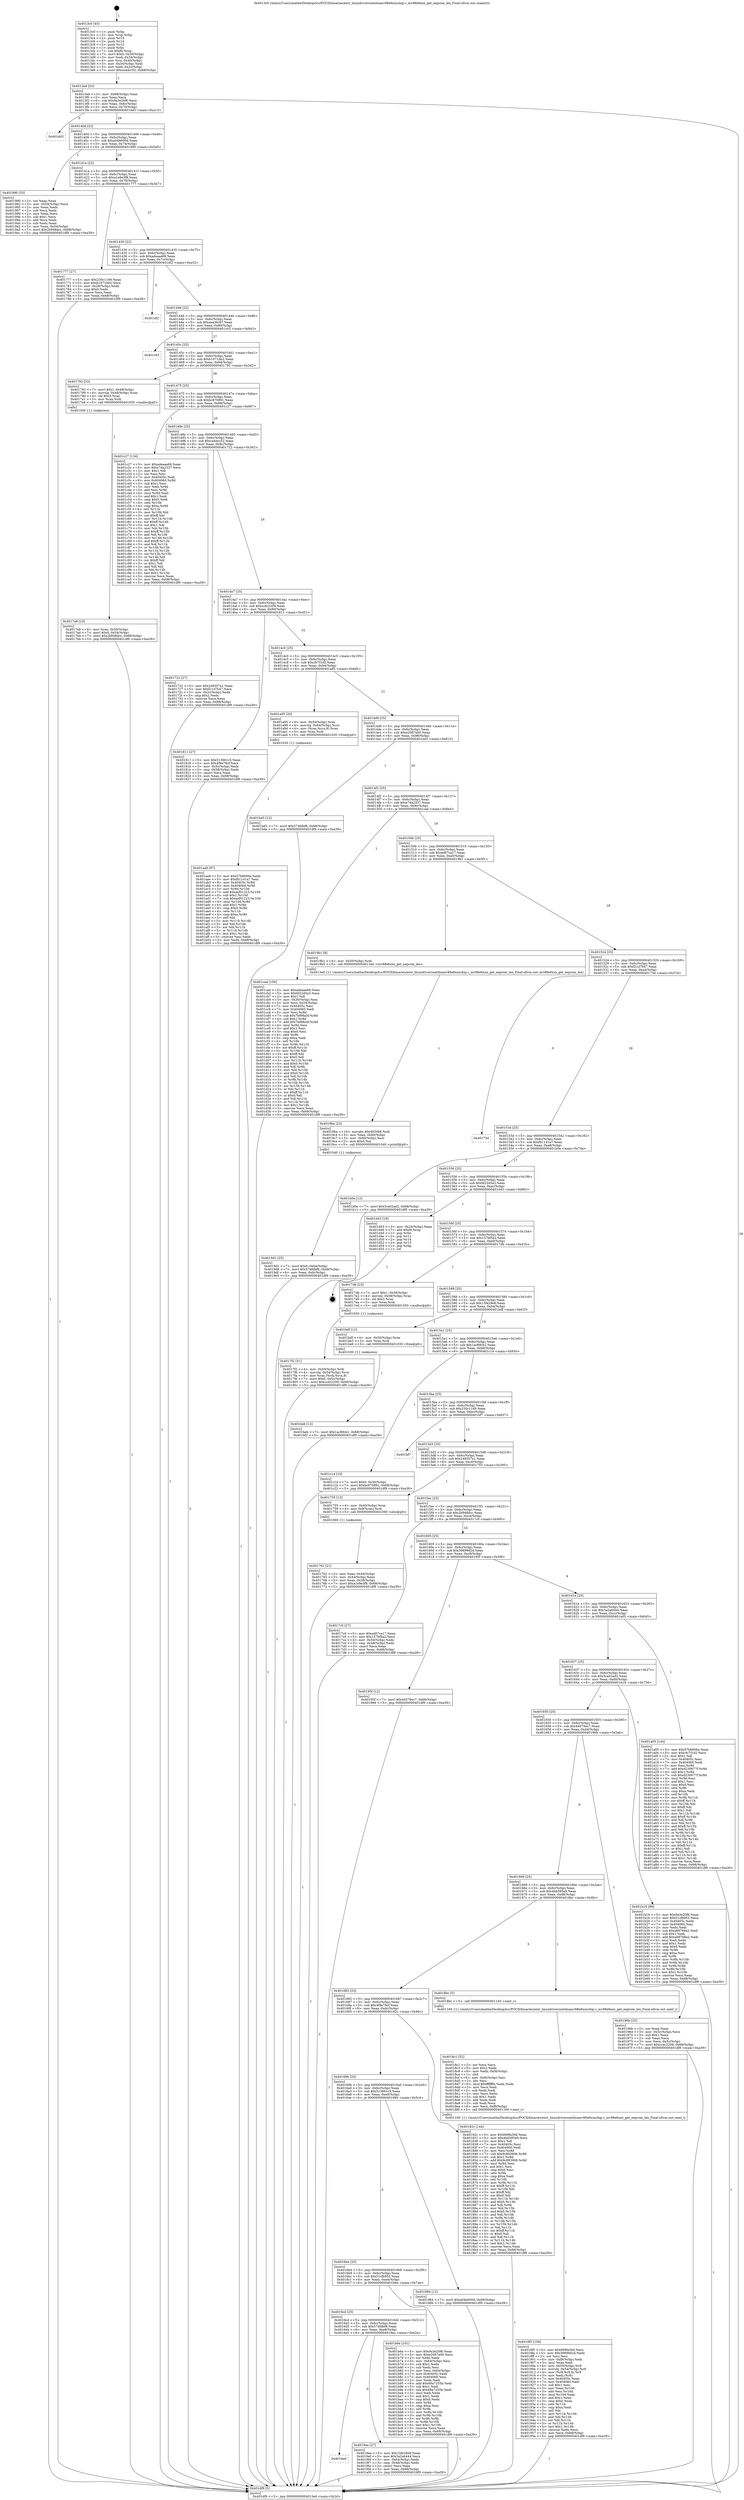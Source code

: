 digraph "0x4013c0" {
  label = "0x4013c0 (/mnt/c/Users/mathe/Desktop/tcc/POCII/binaries/extr_linuxdriversnetdsamv88e6xxxchip.c_mv88e6xxx_get_eeprom_len_Final-ollvm.out::main(0))"
  labelloc = "t"
  node[shape=record]

  Entry [label="",width=0.3,height=0.3,shape=circle,fillcolor=black,style=filled]
  "0x4013ed" [label="{
     0x4013ed [23]\l
     | [instrs]\l
     &nbsp;&nbsp;0x4013ed \<+3\>: mov -0x68(%rbp),%eax\l
     &nbsp;&nbsp;0x4013f0 \<+2\>: mov %eax,%ecx\l
     &nbsp;&nbsp;0x4013f2 \<+6\>: sub $0x9a3e20f6,%ecx\l
     &nbsp;&nbsp;0x4013f8 \<+3\>: mov %eax,-0x6c(%rbp)\l
     &nbsp;&nbsp;0x4013fb \<+3\>: mov %ecx,-0x70(%rbp)\l
     &nbsp;&nbsp;0x4013fe \<+6\>: je 0000000000401dd3 \<main+0xa13\>\l
  }"]
  "0x401dd3" [label="{
     0x401dd3\l
  }", style=dashed]
  "0x401404" [label="{
     0x401404 [22]\l
     | [instrs]\l
     &nbsp;&nbsp;0x401404 \<+5\>: jmp 0000000000401409 \<main+0x49\>\l
     &nbsp;&nbsp;0x401409 \<+3\>: mov -0x6c(%rbp),%eax\l
     &nbsp;&nbsp;0x40140c \<+5\>: sub $0xa04b600d,%eax\l
     &nbsp;&nbsp;0x401411 \<+3\>: mov %eax,-0x74(%rbp)\l
     &nbsp;&nbsp;0x401414 \<+6\>: je 0000000000401990 \<main+0x5d0\>\l
  }"]
  Exit [label="",width=0.3,height=0.3,shape=circle,fillcolor=black,style=filled,peripheries=2]
  "0x401990" [label="{
     0x401990 [33]\l
     | [instrs]\l
     &nbsp;&nbsp;0x401990 \<+2\>: xor %eax,%eax\l
     &nbsp;&nbsp;0x401992 \<+3\>: mov -0x54(%rbp),%ecx\l
     &nbsp;&nbsp;0x401995 \<+2\>: mov %eax,%edx\l
     &nbsp;&nbsp;0x401997 \<+2\>: sub %ecx,%edx\l
     &nbsp;&nbsp;0x401999 \<+2\>: mov %eax,%ecx\l
     &nbsp;&nbsp;0x40199b \<+3\>: sub $0x1,%ecx\l
     &nbsp;&nbsp;0x40199e \<+2\>: add %ecx,%edx\l
     &nbsp;&nbsp;0x4019a0 \<+2\>: sub %edx,%eax\l
     &nbsp;&nbsp;0x4019a2 \<+3\>: mov %eax,-0x54(%rbp)\l
     &nbsp;&nbsp;0x4019a5 \<+7\>: movl $0x2b948dcc,-0x68(%rbp)\l
     &nbsp;&nbsp;0x4019ac \<+5\>: jmp 0000000000401df9 \<main+0xa39\>\l
  }"]
  "0x40141a" [label="{
     0x40141a [22]\l
     | [instrs]\l
     &nbsp;&nbsp;0x40141a \<+5\>: jmp 000000000040141f \<main+0x5f\>\l
     &nbsp;&nbsp;0x40141f \<+3\>: mov -0x6c(%rbp),%eax\l
     &nbsp;&nbsp;0x401422 \<+5\>: sub $0xa1e9e3f8,%eax\l
     &nbsp;&nbsp;0x401427 \<+3\>: mov %eax,-0x78(%rbp)\l
     &nbsp;&nbsp;0x40142a \<+6\>: je 0000000000401777 \<main+0x3b7\>\l
  }"]
  "0x401beb" [label="{
     0x401beb [12]\l
     | [instrs]\l
     &nbsp;&nbsp;0x401beb \<+7\>: movl $0x1ac89cb1,-0x68(%rbp)\l
     &nbsp;&nbsp;0x401bf2 \<+5\>: jmp 0000000000401df9 \<main+0xa39\>\l
  }"]
  "0x401777" [label="{
     0x401777 [27]\l
     | [instrs]\l
     &nbsp;&nbsp;0x401777 \<+5\>: mov $0x230c1169,%eax\l
     &nbsp;&nbsp;0x40177c \<+5\>: mov $0xb1071bb2,%ecx\l
     &nbsp;&nbsp;0x401781 \<+3\>: mov -0x28(%rbp),%edx\l
     &nbsp;&nbsp;0x401784 \<+3\>: cmp $0x0,%edx\l
     &nbsp;&nbsp;0x401787 \<+3\>: cmove %ecx,%eax\l
     &nbsp;&nbsp;0x40178a \<+3\>: mov %eax,-0x68(%rbp)\l
     &nbsp;&nbsp;0x40178d \<+5\>: jmp 0000000000401df9 \<main+0xa39\>\l
  }"]
  "0x401430" [label="{
     0x401430 [22]\l
     | [instrs]\l
     &nbsp;&nbsp;0x401430 \<+5\>: jmp 0000000000401435 \<main+0x75\>\l
     &nbsp;&nbsp;0x401435 \<+3\>: mov -0x6c(%rbp),%eax\l
     &nbsp;&nbsp;0x401438 \<+5\>: sub $0xadeaae68,%eax\l
     &nbsp;&nbsp;0x40143d \<+3\>: mov %eax,-0x7c(%rbp)\l
     &nbsp;&nbsp;0x401440 \<+6\>: je 0000000000401df2 \<main+0xa32\>\l
  }"]
  "0x401aa9" [label="{
     0x401aa9 [97]\l
     | [instrs]\l
     &nbsp;&nbsp;0x401aa9 \<+5\>: mov $0x57b6606a,%edx\l
     &nbsp;&nbsp;0x401aae \<+5\>: mov $0xfb1141a7,%esi\l
     &nbsp;&nbsp;0x401ab3 \<+8\>: mov 0x40405c,%r8d\l
     &nbsp;&nbsp;0x401abb \<+8\>: mov 0x404060,%r9d\l
     &nbsp;&nbsp;0x401ac3 \<+3\>: mov %r8d,%r10d\l
     &nbsp;&nbsp;0x401ac6 \<+7\>: add $0xaef01223,%r10d\l
     &nbsp;&nbsp;0x401acd \<+4\>: sub $0x1,%r10d\l
     &nbsp;&nbsp;0x401ad1 \<+7\>: sub $0xaef01223,%r10d\l
     &nbsp;&nbsp;0x401ad8 \<+4\>: imul %r10d,%r8d\l
     &nbsp;&nbsp;0x401adc \<+4\>: and $0x1,%r8d\l
     &nbsp;&nbsp;0x401ae0 \<+4\>: cmp $0x0,%r8d\l
     &nbsp;&nbsp;0x401ae4 \<+4\>: sete %r11b\l
     &nbsp;&nbsp;0x401ae8 \<+4\>: cmp $0xa,%r9d\l
     &nbsp;&nbsp;0x401aec \<+3\>: setl %bl\l
     &nbsp;&nbsp;0x401aef \<+3\>: mov %r11b,%r14b\l
     &nbsp;&nbsp;0x401af2 \<+3\>: and %bl,%r14b\l
     &nbsp;&nbsp;0x401af5 \<+3\>: xor %bl,%r11b\l
     &nbsp;&nbsp;0x401af8 \<+3\>: or %r11b,%r14b\l
     &nbsp;&nbsp;0x401afb \<+4\>: test $0x1,%r14b\l
     &nbsp;&nbsp;0x401aff \<+3\>: cmovne %esi,%edx\l
     &nbsp;&nbsp;0x401b02 \<+3\>: mov %edx,-0x68(%rbp)\l
     &nbsp;&nbsp;0x401b05 \<+5\>: jmp 0000000000401df9 \<main+0xa39\>\l
  }"]
  "0x401df2" [label="{
     0x401df2\l
  }", style=dashed]
  "0x401446" [label="{
     0x401446 [22]\l
     | [instrs]\l
     &nbsp;&nbsp;0x401446 \<+5\>: jmp 000000000040144b \<main+0x8b\>\l
     &nbsp;&nbsp;0x40144b \<+3\>: mov -0x6c(%rbp),%eax\l
     &nbsp;&nbsp;0x40144e \<+5\>: sub $0xaea36c87,%eax\l
     &nbsp;&nbsp;0x401453 \<+3\>: mov %eax,-0x80(%rbp)\l
     &nbsp;&nbsp;0x401456 \<+6\>: je 0000000000401c03 \<main+0x843\>\l
  }"]
  "0x4016e6" [label="{
     0x4016e6\l
  }", style=dashed]
  "0x401c03" [label="{
     0x401c03\l
  }", style=dashed]
  "0x40145c" [label="{
     0x40145c [25]\l
     | [instrs]\l
     &nbsp;&nbsp;0x40145c \<+5\>: jmp 0000000000401461 \<main+0xa1\>\l
     &nbsp;&nbsp;0x401461 \<+3\>: mov -0x6c(%rbp),%eax\l
     &nbsp;&nbsp;0x401464 \<+5\>: sub $0xb1071bb2,%eax\l
     &nbsp;&nbsp;0x401469 \<+6\>: mov %eax,-0x84(%rbp)\l
     &nbsp;&nbsp;0x40146f \<+6\>: je 0000000000401792 \<main+0x3d2\>\l
  }"]
  "0x4019ea" [label="{
     0x4019ea [27]\l
     | [instrs]\l
     &nbsp;&nbsp;0x4019ea \<+5\>: mov $0x15fe29e8,%eax\l
     &nbsp;&nbsp;0x4019ef \<+5\>: mov $0x3a2a6444,%ecx\l
     &nbsp;&nbsp;0x4019f4 \<+3\>: mov -0x64(%rbp),%edx\l
     &nbsp;&nbsp;0x4019f7 \<+3\>: cmp -0x48(%rbp),%edx\l
     &nbsp;&nbsp;0x4019fa \<+3\>: cmovl %ecx,%eax\l
     &nbsp;&nbsp;0x4019fd \<+3\>: mov %eax,-0x68(%rbp)\l
     &nbsp;&nbsp;0x401a00 \<+5\>: jmp 0000000000401df9 \<main+0xa39\>\l
  }"]
  "0x401792" [label="{
     0x401792 [23]\l
     | [instrs]\l
     &nbsp;&nbsp;0x401792 \<+7\>: movl $0x1,-0x48(%rbp)\l
     &nbsp;&nbsp;0x401799 \<+4\>: movslq -0x48(%rbp),%rax\l
     &nbsp;&nbsp;0x40179d \<+4\>: shl $0x3,%rax\l
     &nbsp;&nbsp;0x4017a1 \<+3\>: mov %rax,%rdi\l
     &nbsp;&nbsp;0x4017a4 \<+5\>: call 0000000000401050 \<malloc@plt\>\l
     | [calls]\l
     &nbsp;&nbsp;0x401050 \{1\} (unknown)\l
  }"]
  "0x401475" [label="{
     0x401475 [25]\l
     | [instrs]\l
     &nbsp;&nbsp;0x401475 \<+5\>: jmp 000000000040147a \<main+0xba\>\l
     &nbsp;&nbsp;0x40147a \<+3\>: mov -0x6c(%rbp),%eax\l
     &nbsp;&nbsp;0x40147d \<+5\>: sub $0xbc670891,%eax\l
     &nbsp;&nbsp;0x401482 \<+6\>: mov %eax,-0x88(%rbp)\l
     &nbsp;&nbsp;0x401488 \<+6\>: je 0000000000401c27 \<main+0x867\>\l
  }"]
  "0x4016cd" [label="{
     0x4016cd [25]\l
     | [instrs]\l
     &nbsp;&nbsp;0x4016cd \<+5\>: jmp 00000000004016d2 \<main+0x312\>\l
     &nbsp;&nbsp;0x4016d2 \<+3\>: mov -0x6c(%rbp),%eax\l
     &nbsp;&nbsp;0x4016d5 \<+5\>: sub $0x574fdbf8,%eax\l
     &nbsp;&nbsp;0x4016da \<+6\>: mov %eax,-0xe8(%rbp)\l
     &nbsp;&nbsp;0x4016e0 \<+6\>: je 00000000004019ea \<main+0x62a\>\l
  }"]
  "0x401c27" [label="{
     0x401c27 [134]\l
     | [instrs]\l
     &nbsp;&nbsp;0x401c27 \<+5\>: mov $0xadeaae68,%eax\l
     &nbsp;&nbsp;0x401c2c \<+5\>: mov $0xe7da2337,%ecx\l
     &nbsp;&nbsp;0x401c31 \<+2\>: mov $0x1,%dl\l
     &nbsp;&nbsp;0x401c33 \<+2\>: xor %esi,%esi\l
     &nbsp;&nbsp;0x401c35 \<+7\>: mov 0x40405c,%edi\l
     &nbsp;&nbsp;0x401c3c \<+8\>: mov 0x404060,%r8d\l
     &nbsp;&nbsp;0x401c44 \<+3\>: sub $0x1,%esi\l
     &nbsp;&nbsp;0x401c47 \<+3\>: mov %edi,%r9d\l
     &nbsp;&nbsp;0x401c4a \<+3\>: add %esi,%r9d\l
     &nbsp;&nbsp;0x401c4d \<+4\>: imul %r9d,%edi\l
     &nbsp;&nbsp;0x401c51 \<+3\>: and $0x1,%edi\l
     &nbsp;&nbsp;0x401c54 \<+3\>: cmp $0x0,%edi\l
     &nbsp;&nbsp;0x401c57 \<+4\>: sete %r10b\l
     &nbsp;&nbsp;0x401c5b \<+4\>: cmp $0xa,%r8d\l
     &nbsp;&nbsp;0x401c5f \<+4\>: setl %r11b\l
     &nbsp;&nbsp;0x401c63 \<+3\>: mov %r10b,%bl\l
     &nbsp;&nbsp;0x401c66 \<+3\>: xor $0xff,%bl\l
     &nbsp;&nbsp;0x401c69 \<+3\>: mov %r11b,%r14b\l
     &nbsp;&nbsp;0x401c6c \<+4\>: xor $0xff,%r14b\l
     &nbsp;&nbsp;0x401c70 \<+3\>: xor $0x1,%dl\l
     &nbsp;&nbsp;0x401c73 \<+3\>: mov %bl,%r15b\l
     &nbsp;&nbsp;0x401c76 \<+4\>: and $0xff,%r15b\l
     &nbsp;&nbsp;0x401c7a \<+3\>: and %dl,%r10b\l
     &nbsp;&nbsp;0x401c7d \<+3\>: mov %r14b,%r12b\l
     &nbsp;&nbsp;0x401c80 \<+4\>: and $0xff,%r12b\l
     &nbsp;&nbsp;0x401c84 \<+3\>: and %dl,%r11b\l
     &nbsp;&nbsp;0x401c87 \<+3\>: or %r10b,%r15b\l
     &nbsp;&nbsp;0x401c8a \<+3\>: or %r11b,%r12b\l
     &nbsp;&nbsp;0x401c8d \<+3\>: xor %r12b,%r15b\l
     &nbsp;&nbsp;0x401c90 \<+3\>: or %r14b,%bl\l
     &nbsp;&nbsp;0x401c93 \<+3\>: xor $0xff,%bl\l
     &nbsp;&nbsp;0x401c96 \<+3\>: or $0x1,%dl\l
     &nbsp;&nbsp;0x401c99 \<+2\>: and %dl,%bl\l
     &nbsp;&nbsp;0x401c9b \<+3\>: or %bl,%r15b\l
     &nbsp;&nbsp;0x401c9e \<+4\>: test $0x1,%r15b\l
     &nbsp;&nbsp;0x401ca2 \<+3\>: cmovne %ecx,%eax\l
     &nbsp;&nbsp;0x401ca5 \<+3\>: mov %eax,-0x68(%rbp)\l
     &nbsp;&nbsp;0x401ca8 \<+5\>: jmp 0000000000401df9 \<main+0xa39\>\l
  }"]
  "0x40148e" [label="{
     0x40148e [25]\l
     | [instrs]\l
     &nbsp;&nbsp;0x40148e \<+5\>: jmp 0000000000401493 \<main+0xd3\>\l
     &nbsp;&nbsp;0x401493 \<+3\>: mov -0x6c(%rbp),%eax\l
     &nbsp;&nbsp;0x401496 \<+5\>: sub $0xca4dcc52,%eax\l
     &nbsp;&nbsp;0x40149b \<+6\>: mov %eax,-0x8c(%rbp)\l
     &nbsp;&nbsp;0x4014a1 \<+6\>: je 0000000000401722 \<main+0x362\>\l
  }"]
  "0x401b6e" [label="{
     0x401b6e [101]\l
     | [instrs]\l
     &nbsp;&nbsp;0x401b6e \<+5\>: mov $0x9a3e20f6,%eax\l
     &nbsp;&nbsp;0x401b73 \<+5\>: mov $0xe2087a00,%ecx\l
     &nbsp;&nbsp;0x401b78 \<+2\>: xor %edx,%edx\l
     &nbsp;&nbsp;0x401b7a \<+3\>: mov -0x64(%rbp),%esi\l
     &nbsp;&nbsp;0x401b7d \<+3\>: sub $0x1,%edx\l
     &nbsp;&nbsp;0x401b80 \<+2\>: sub %edx,%esi\l
     &nbsp;&nbsp;0x401b82 \<+3\>: mov %esi,-0x64(%rbp)\l
     &nbsp;&nbsp;0x401b85 \<+7\>: mov 0x40405c,%edx\l
     &nbsp;&nbsp;0x401b8c \<+7\>: mov 0x404060,%esi\l
     &nbsp;&nbsp;0x401b93 \<+2\>: mov %edx,%edi\l
     &nbsp;&nbsp;0x401b95 \<+6\>: add $0x68a7255b,%edi\l
     &nbsp;&nbsp;0x401b9b \<+3\>: sub $0x1,%edi\l
     &nbsp;&nbsp;0x401b9e \<+6\>: sub $0x68a7255b,%edi\l
     &nbsp;&nbsp;0x401ba4 \<+3\>: imul %edi,%edx\l
     &nbsp;&nbsp;0x401ba7 \<+3\>: and $0x1,%edx\l
     &nbsp;&nbsp;0x401baa \<+3\>: cmp $0x0,%edx\l
     &nbsp;&nbsp;0x401bad \<+4\>: sete %r8b\l
     &nbsp;&nbsp;0x401bb1 \<+3\>: cmp $0xa,%esi\l
     &nbsp;&nbsp;0x401bb4 \<+4\>: setl %r9b\l
     &nbsp;&nbsp;0x401bb8 \<+3\>: mov %r8b,%r10b\l
     &nbsp;&nbsp;0x401bbb \<+3\>: and %r9b,%r10b\l
     &nbsp;&nbsp;0x401bbe \<+3\>: xor %r9b,%r8b\l
     &nbsp;&nbsp;0x401bc1 \<+3\>: or %r8b,%r10b\l
     &nbsp;&nbsp;0x401bc4 \<+4\>: test $0x1,%r10b\l
     &nbsp;&nbsp;0x401bc8 \<+3\>: cmovne %ecx,%eax\l
     &nbsp;&nbsp;0x401bcb \<+3\>: mov %eax,-0x68(%rbp)\l
     &nbsp;&nbsp;0x401bce \<+5\>: jmp 0000000000401df9 \<main+0xa39\>\l
  }"]
  "0x401722" [label="{
     0x401722 [27]\l
     | [instrs]\l
     &nbsp;&nbsp;0x401722 \<+5\>: mov $0x249357a1,%eax\l
     &nbsp;&nbsp;0x401727 \<+5\>: mov $0xf21d7b47,%ecx\l
     &nbsp;&nbsp;0x40172c \<+3\>: mov -0x2c(%rbp),%edx\l
     &nbsp;&nbsp;0x40172f \<+3\>: cmp $0x2,%edx\l
     &nbsp;&nbsp;0x401732 \<+3\>: cmovne %ecx,%eax\l
     &nbsp;&nbsp;0x401735 \<+3\>: mov %eax,-0x68(%rbp)\l
     &nbsp;&nbsp;0x401738 \<+5\>: jmp 0000000000401df9 \<main+0xa39\>\l
  }"]
  "0x4014a7" [label="{
     0x4014a7 [25]\l
     | [instrs]\l
     &nbsp;&nbsp;0x4014a7 \<+5\>: jmp 00000000004014ac \<main+0xec\>\l
     &nbsp;&nbsp;0x4014ac \<+3\>: mov -0x6c(%rbp),%eax\l
     &nbsp;&nbsp;0x4014af \<+5\>: sub $0xccdc2209,%eax\l
     &nbsp;&nbsp;0x4014b4 \<+6\>: mov %eax,-0x90(%rbp)\l
     &nbsp;&nbsp;0x4014ba \<+6\>: je 0000000000401811 \<main+0x451\>\l
  }"]
  "0x401df9" [label="{
     0x401df9 [5]\l
     | [instrs]\l
     &nbsp;&nbsp;0x401df9 \<+5\>: jmp 00000000004013ed \<main+0x2d\>\l
  }"]
  "0x4013c0" [label="{
     0x4013c0 [45]\l
     | [instrs]\l
     &nbsp;&nbsp;0x4013c0 \<+1\>: push %rbp\l
     &nbsp;&nbsp;0x4013c1 \<+3\>: mov %rsp,%rbp\l
     &nbsp;&nbsp;0x4013c4 \<+2\>: push %r15\l
     &nbsp;&nbsp;0x4013c6 \<+2\>: push %r14\l
     &nbsp;&nbsp;0x4013c8 \<+2\>: push %r12\l
     &nbsp;&nbsp;0x4013ca \<+1\>: push %rbx\l
     &nbsp;&nbsp;0x4013cb \<+7\>: sub $0xf0,%rsp\l
     &nbsp;&nbsp;0x4013d2 \<+7\>: movl $0x0,-0x30(%rbp)\l
     &nbsp;&nbsp;0x4013d9 \<+3\>: mov %edi,-0x34(%rbp)\l
     &nbsp;&nbsp;0x4013dc \<+4\>: mov %rsi,-0x40(%rbp)\l
     &nbsp;&nbsp;0x4013e0 \<+3\>: mov -0x34(%rbp),%edi\l
     &nbsp;&nbsp;0x4013e3 \<+3\>: mov %edi,-0x2c(%rbp)\l
     &nbsp;&nbsp;0x4013e6 \<+7\>: movl $0xca4dcc52,-0x68(%rbp)\l
  }"]
  "0x4019d1" [label="{
     0x4019d1 [25]\l
     | [instrs]\l
     &nbsp;&nbsp;0x4019d1 \<+7\>: movl $0x0,-0x64(%rbp)\l
     &nbsp;&nbsp;0x4019d8 \<+7\>: movl $0x574fdbf8,-0x68(%rbp)\l
     &nbsp;&nbsp;0x4019df \<+6\>: mov %eax,-0xfc(%rbp)\l
     &nbsp;&nbsp;0x4019e5 \<+5\>: jmp 0000000000401df9 \<main+0xa39\>\l
  }"]
  "0x401811" [label="{
     0x401811 [27]\l
     | [instrs]\l
     &nbsp;&nbsp;0x401811 \<+5\>: mov $0x513661c5,%eax\l
     &nbsp;&nbsp;0x401816 \<+5\>: mov $0x4f9a78cf,%ecx\l
     &nbsp;&nbsp;0x40181b \<+3\>: mov -0x5c(%rbp),%edx\l
     &nbsp;&nbsp;0x40181e \<+3\>: cmp -0x58(%rbp),%edx\l
     &nbsp;&nbsp;0x401821 \<+3\>: cmovl %ecx,%eax\l
     &nbsp;&nbsp;0x401824 \<+3\>: mov %eax,-0x68(%rbp)\l
     &nbsp;&nbsp;0x401827 \<+5\>: jmp 0000000000401df9 \<main+0xa39\>\l
  }"]
  "0x4014c0" [label="{
     0x4014c0 [25]\l
     | [instrs]\l
     &nbsp;&nbsp;0x4014c0 \<+5\>: jmp 00000000004014c5 \<main+0x105\>\l
     &nbsp;&nbsp;0x4014c5 \<+3\>: mov -0x6c(%rbp),%eax\l
     &nbsp;&nbsp;0x4014c8 \<+5\>: sub $0xcfc7f1d2,%eax\l
     &nbsp;&nbsp;0x4014cd \<+6\>: mov %eax,-0x94(%rbp)\l
     &nbsp;&nbsp;0x4014d3 \<+6\>: je 0000000000401a95 \<main+0x6d5\>\l
  }"]
  "0x4019ba" [label="{
     0x4019ba [23]\l
     | [instrs]\l
     &nbsp;&nbsp;0x4019ba \<+10\>: movabs $0x4020b6,%rdi\l
     &nbsp;&nbsp;0x4019c4 \<+3\>: mov %eax,-0x60(%rbp)\l
     &nbsp;&nbsp;0x4019c7 \<+3\>: mov -0x60(%rbp),%esi\l
     &nbsp;&nbsp;0x4019ca \<+2\>: mov $0x0,%al\l
     &nbsp;&nbsp;0x4019cc \<+5\>: call 0000000000401040 \<printf@plt\>\l
     | [calls]\l
     &nbsp;&nbsp;0x401040 \{1\} (unknown)\l
  }"]
  "0x401a95" [label="{
     0x401a95 [20]\l
     | [instrs]\l
     &nbsp;&nbsp;0x401a95 \<+4\>: mov -0x50(%rbp),%rax\l
     &nbsp;&nbsp;0x401a99 \<+4\>: movslq -0x64(%rbp),%rcx\l
     &nbsp;&nbsp;0x401a9d \<+4\>: mov (%rax,%rcx,8),%rax\l
     &nbsp;&nbsp;0x401aa1 \<+3\>: mov %rax,%rdi\l
     &nbsp;&nbsp;0x401aa4 \<+5\>: call 0000000000401030 \<free@plt\>\l
     | [calls]\l
     &nbsp;&nbsp;0x401030 \{1\} (unknown)\l
  }"]
  "0x4014d9" [label="{
     0x4014d9 [25]\l
     | [instrs]\l
     &nbsp;&nbsp;0x4014d9 \<+5\>: jmp 00000000004014de \<main+0x11e\>\l
     &nbsp;&nbsp;0x4014de \<+3\>: mov -0x6c(%rbp),%eax\l
     &nbsp;&nbsp;0x4014e1 \<+5\>: sub $0xe2087a00,%eax\l
     &nbsp;&nbsp;0x4014e6 \<+6\>: mov %eax,-0x98(%rbp)\l
     &nbsp;&nbsp;0x4014ec \<+6\>: je 0000000000401bd3 \<main+0x813\>\l
  }"]
  "0x4016b4" [label="{
     0x4016b4 [25]\l
     | [instrs]\l
     &nbsp;&nbsp;0x4016b4 \<+5\>: jmp 00000000004016b9 \<main+0x2f9\>\l
     &nbsp;&nbsp;0x4016b9 \<+3\>: mov -0x6c(%rbp),%eax\l
     &nbsp;&nbsp;0x4016bc \<+5\>: sub $0x51cfb952,%eax\l
     &nbsp;&nbsp;0x4016c1 \<+6\>: mov %eax,-0xe4(%rbp)\l
     &nbsp;&nbsp;0x4016c7 \<+6\>: je 0000000000401b6e \<main+0x7ae\>\l
  }"]
  "0x401bd3" [label="{
     0x401bd3 [12]\l
     | [instrs]\l
     &nbsp;&nbsp;0x401bd3 \<+7\>: movl $0x574fdbf8,-0x68(%rbp)\l
     &nbsp;&nbsp;0x401bda \<+5\>: jmp 0000000000401df9 \<main+0xa39\>\l
  }"]
  "0x4014f2" [label="{
     0x4014f2 [25]\l
     | [instrs]\l
     &nbsp;&nbsp;0x4014f2 \<+5\>: jmp 00000000004014f7 \<main+0x137\>\l
     &nbsp;&nbsp;0x4014f7 \<+3\>: mov -0x6c(%rbp),%eax\l
     &nbsp;&nbsp;0x4014fa \<+5\>: sub $0xe7da2337,%eax\l
     &nbsp;&nbsp;0x4014ff \<+6\>: mov %eax,-0x9c(%rbp)\l
     &nbsp;&nbsp;0x401505 \<+6\>: je 0000000000401cad \<main+0x8ed\>\l
  }"]
  "0x401984" [label="{
     0x401984 [12]\l
     | [instrs]\l
     &nbsp;&nbsp;0x401984 \<+7\>: movl $0xa04b600d,-0x68(%rbp)\l
     &nbsp;&nbsp;0x40198b \<+5\>: jmp 0000000000401df9 \<main+0xa39\>\l
  }"]
  "0x401cad" [label="{
     0x401cad [150]\l
     | [instrs]\l
     &nbsp;&nbsp;0x401cad \<+5\>: mov $0xadeaae68,%eax\l
     &nbsp;&nbsp;0x401cb2 \<+5\>: mov $0xfd22d5a3,%ecx\l
     &nbsp;&nbsp;0x401cb7 \<+2\>: mov $0x1,%dl\l
     &nbsp;&nbsp;0x401cb9 \<+3\>: mov -0x30(%rbp),%esi\l
     &nbsp;&nbsp;0x401cbc \<+3\>: mov %esi,-0x24(%rbp)\l
     &nbsp;&nbsp;0x401cbf \<+7\>: mov 0x40405c,%esi\l
     &nbsp;&nbsp;0x401cc6 \<+7\>: mov 0x404060,%edi\l
     &nbsp;&nbsp;0x401ccd \<+3\>: mov %esi,%r8d\l
     &nbsp;&nbsp;0x401cd0 \<+7\>: sub $0x7bf98a3f,%r8d\l
     &nbsp;&nbsp;0x401cd7 \<+4\>: sub $0x1,%r8d\l
     &nbsp;&nbsp;0x401cdb \<+7\>: add $0x7bf98a3f,%r8d\l
     &nbsp;&nbsp;0x401ce2 \<+4\>: imul %r8d,%esi\l
     &nbsp;&nbsp;0x401ce6 \<+3\>: and $0x1,%esi\l
     &nbsp;&nbsp;0x401ce9 \<+3\>: cmp $0x0,%esi\l
     &nbsp;&nbsp;0x401cec \<+4\>: sete %r9b\l
     &nbsp;&nbsp;0x401cf0 \<+3\>: cmp $0xa,%edi\l
     &nbsp;&nbsp;0x401cf3 \<+4\>: setl %r10b\l
     &nbsp;&nbsp;0x401cf7 \<+3\>: mov %r9b,%r11b\l
     &nbsp;&nbsp;0x401cfa \<+4\>: xor $0xff,%r11b\l
     &nbsp;&nbsp;0x401cfe \<+3\>: mov %r10b,%bl\l
     &nbsp;&nbsp;0x401d01 \<+3\>: xor $0xff,%bl\l
     &nbsp;&nbsp;0x401d04 \<+3\>: xor $0x0,%dl\l
     &nbsp;&nbsp;0x401d07 \<+3\>: mov %r11b,%r14b\l
     &nbsp;&nbsp;0x401d0a \<+4\>: and $0x0,%r14b\l
     &nbsp;&nbsp;0x401d0e \<+3\>: and %dl,%r9b\l
     &nbsp;&nbsp;0x401d11 \<+3\>: mov %bl,%r15b\l
     &nbsp;&nbsp;0x401d14 \<+4\>: and $0x0,%r15b\l
     &nbsp;&nbsp;0x401d18 \<+3\>: and %dl,%r10b\l
     &nbsp;&nbsp;0x401d1b \<+3\>: or %r9b,%r14b\l
     &nbsp;&nbsp;0x401d1e \<+3\>: or %r10b,%r15b\l
     &nbsp;&nbsp;0x401d21 \<+3\>: xor %r15b,%r14b\l
     &nbsp;&nbsp;0x401d24 \<+3\>: or %bl,%r11b\l
     &nbsp;&nbsp;0x401d27 \<+4\>: xor $0xff,%r11b\l
     &nbsp;&nbsp;0x401d2b \<+3\>: or $0x0,%dl\l
     &nbsp;&nbsp;0x401d2e \<+3\>: and %dl,%r11b\l
     &nbsp;&nbsp;0x401d31 \<+3\>: or %r11b,%r14b\l
     &nbsp;&nbsp;0x401d34 \<+4\>: test $0x1,%r14b\l
     &nbsp;&nbsp;0x401d38 \<+3\>: cmovne %ecx,%eax\l
     &nbsp;&nbsp;0x401d3b \<+3\>: mov %eax,-0x68(%rbp)\l
     &nbsp;&nbsp;0x401d3e \<+5\>: jmp 0000000000401df9 \<main+0xa39\>\l
  }"]
  "0x40150b" [label="{
     0x40150b [25]\l
     | [instrs]\l
     &nbsp;&nbsp;0x40150b \<+5\>: jmp 0000000000401510 \<main+0x150\>\l
     &nbsp;&nbsp;0x401510 \<+3\>: mov -0x6c(%rbp),%eax\l
     &nbsp;&nbsp;0x401513 \<+5\>: sub $0xed07ca17,%eax\l
     &nbsp;&nbsp;0x401518 \<+6\>: mov %eax,-0xa0(%rbp)\l
     &nbsp;&nbsp;0x40151e \<+6\>: je 00000000004019b1 \<main+0x5f1\>\l
  }"]
  "0x4018f5" [label="{
     0x4018f5 [106]\l
     | [instrs]\l
     &nbsp;&nbsp;0x4018f5 \<+5\>: mov $0x669fa30d,%ecx\l
     &nbsp;&nbsp;0x4018fa \<+5\>: mov $0x39899d2d,%edx\l
     &nbsp;&nbsp;0x4018ff \<+2\>: xor %esi,%esi\l
     &nbsp;&nbsp;0x401901 \<+6\>: mov -0xf8(%rbp),%edi\l
     &nbsp;&nbsp;0x401907 \<+3\>: imul %eax,%edi\l
     &nbsp;&nbsp;0x40190a \<+4\>: mov -0x50(%rbp),%r8\l
     &nbsp;&nbsp;0x40190e \<+4\>: movslq -0x54(%rbp),%r9\l
     &nbsp;&nbsp;0x401912 \<+4\>: mov (%r8,%r9,8),%r8\l
     &nbsp;&nbsp;0x401916 \<+3\>: mov %edi,(%r8)\l
     &nbsp;&nbsp;0x401919 \<+7\>: mov 0x40405c,%eax\l
     &nbsp;&nbsp;0x401920 \<+7\>: mov 0x404060,%edi\l
     &nbsp;&nbsp;0x401927 \<+3\>: sub $0x1,%esi\l
     &nbsp;&nbsp;0x40192a \<+3\>: mov %eax,%r10d\l
     &nbsp;&nbsp;0x40192d \<+3\>: add %esi,%r10d\l
     &nbsp;&nbsp;0x401930 \<+4\>: imul %r10d,%eax\l
     &nbsp;&nbsp;0x401934 \<+3\>: and $0x1,%eax\l
     &nbsp;&nbsp;0x401937 \<+3\>: cmp $0x0,%eax\l
     &nbsp;&nbsp;0x40193a \<+4\>: sete %r11b\l
     &nbsp;&nbsp;0x40193e \<+3\>: cmp $0xa,%edi\l
     &nbsp;&nbsp;0x401941 \<+3\>: setl %bl\l
     &nbsp;&nbsp;0x401944 \<+3\>: mov %r11b,%r14b\l
     &nbsp;&nbsp;0x401947 \<+3\>: and %bl,%r14b\l
     &nbsp;&nbsp;0x40194a \<+3\>: xor %bl,%r11b\l
     &nbsp;&nbsp;0x40194d \<+3\>: or %r11b,%r14b\l
     &nbsp;&nbsp;0x401950 \<+4\>: test $0x1,%r14b\l
     &nbsp;&nbsp;0x401954 \<+3\>: cmovne %edx,%ecx\l
     &nbsp;&nbsp;0x401957 \<+3\>: mov %ecx,-0x68(%rbp)\l
     &nbsp;&nbsp;0x40195a \<+5\>: jmp 0000000000401df9 \<main+0xa39\>\l
  }"]
  "0x4019b1" [label="{
     0x4019b1 [9]\l
     | [instrs]\l
     &nbsp;&nbsp;0x4019b1 \<+4\>: mov -0x50(%rbp),%rdi\l
     &nbsp;&nbsp;0x4019b5 \<+5\>: call 00000000004013a0 \<mv88e6xxx_get_eeprom_len\>\l
     | [calls]\l
     &nbsp;&nbsp;0x4013a0 \{1\} (/mnt/c/Users/mathe/Desktop/tcc/POCII/binaries/extr_linuxdriversnetdsamv88e6xxxchip.c_mv88e6xxx_get_eeprom_len_Final-ollvm.out::mv88e6xxx_get_eeprom_len)\l
  }"]
  "0x401524" [label="{
     0x401524 [25]\l
     | [instrs]\l
     &nbsp;&nbsp;0x401524 \<+5\>: jmp 0000000000401529 \<main+0x169\>\l
     &nbsp;&nbsp;0x401529 \<+3\>: mov -0x6c(%rbp),%eax\l
     &nbsp;&nbsp;0x40152c \<+5\>: sub $0xf21d7b47,%eax\l
     &nbsp;&nbsp;0x401531 \<+6\>: mov %eax,-0xa4(%rbp)\l
     &nbsp;&nbsp;0x401537 \<+6\>: je 000000000040173d \<main+0x37d\>\l
  }"]
  "0x4018c1" [label="{
     0x4018c1 [52]\l
     | [instrs]\l
     &nbsp;&nbsp;0x4018c1 \<+2\>: xor %ecx,%ecx\l
     &nbsp;&nbsp;0x4018c3 \<+5\>: mov $0x2,%edx\l
     &nbsp;&nbsp;0x4018c8 \<+6\>: mov %edx,-0xf4(%rbp)\l
     &nbsp;&nbsp;0x4018ce \<+1\>: cltd\l
     &nbsp;&nbsp;0x4018cf \<+6\>: mov -0xf4(%rbp),%esi\l
     &nbsp;&nbsp;0x4018d5 \<+2\>: idiv %esi\l
     &nbsp;&nbsp;0x4018d7 \<+6\>: imul $0xfffffffe,%edx,%edx\l
     &nbsp;&nbsp;0x4018dd \<+2\>: mov %ecx,%edi\l
     &nbsp;&nbsp;0x4018df \<+2\>: sub %edx,%edi\l
     &nbsp;&nbsp;0x4018e1 \<+2\>: mov %ecx,%edx\l
     &nbsp;&nbsp;0x4018e3 \<+3\>: sub $0x1,%edx\l
     &nbsp;&nbsp;0x4018e6 \<+2\>: add %edx,%edi\l
     &nbsp;&nbsp;0x4018e8 \<+2\>: sub %edi,%ecx\l
     &nbsp;&nbsp;0x4018ea \<+6\>: mov %ecx,-0xf8(%rbp)\l
     &nbsp;&nbsp;0x4018f0 \<+5\>: call 0000000000401160 \<next_i\>\l
     | [calls]\l
     &nbsp;&nbsp;0x401160 \{1\} (/mnt/c/Users/mathe/Desktop/tcc/POCII/binaries/extr_linuxdriversnetdsamv88e6xxxchip.c_mv88e6xxx_get_eeprom_len_Final-ollvm.out::next_i)\l
  }"]
  "0x40173d" [label="{
     0x40173d\l
  }", style=dashed]
  "0x40153d" [label="{
     0x40153d [25]\l
     | [instrs]\l
     &nbsp;&nbsp;0x40153d \<+5\>: jmp 0000000000401542 \<main+0x182\>\l
     &nbsp;&nbsp;0x401542 \<+3\>: mov -0x6c(%rbp),%eax\l
     &nbsp;&nbsp;0x401545 \<+5\>: sub $0xfb1141a7,%eax\l
     &nbsp;&nbsp;0x40154a \<+6\>: mov %eax,-0xa8(%rbp)\l
     &nbsp;&nbsp;0x401550 \<+6\>: je 0000000000401b0a \<main+0x74a\>\l
  }"]
  "0x40169b" [label="{
     0x40169b [25]\l
     | [instrs]\l
     &nbsp;&nbsp;0x40169b \<+5\>: jmp 00000000004016a0 \<main+0x2e0\>\l
     &nbsp;&nbsp;0x4016a0 \<+3\>: mov -0x6c(%rbp),%eax\l
     &nbsp;&nbsp;0x4016a3 \<+5\>: sub $0x513661c5,%eax\l
     &nbsp;&nbsp;0x4016a8 \<+6\>: mov %eax,-0xe0(%rbp)\l
     &nbsp;&nbsp;0x4016ae \<+6\>: je 0000000000401984 \<main+0x5c4\>\l
  }"]
  "0x401b0a" [label="{
     0x401b0a [12]\l
     | [instrs]\l
     &nbsp;&nbsp;0x401b0a \<+7\>: movl $0x3ca02ad2,-0x68(%rbp)\l
     &nbsp;&nbsp;0x401b11 \<+5\>: jmp 0000000000401df9 \<main+0xa39\>\l
  }"]
  "0x401556" [label="{
     0x401556 [25]\l
     | [instrs]\l
     &nbsp;&nbsp;0x401556 \<+5\>: jmp 000000000040155b \<main+0x19b\>\l
     &nbsp;&nbsp;0x40155b \<+3\>: mov -0x6c(%rbp),%eax\l
     &nbsp;&nbsp;0x40155e \<+5\>: sub $0xfd22d5a3,%eax\l
     &nbsp;&nbsp;0x401563 \<+6\>: mov %eax,-0xac(%rbp)\l
     &nbsp;&nbsp;0x401569 \<+6\>: je 0000000000401d43 \<main+0x983\>\l
  }"]
  "0x40182c" [label="{
     0x40182c [144]\l
     | [instrs]\l
     &nbsp;&nbsp;0x40182c \<+5\>: mov $0x669fa30d,%eax\l
     &nbsp;&nbsp;0x401831 \<+5\>: mov $0x4bb585a9,%ecx\l
     &nbsp;&nbsp;0x401836 \<+2\>: mov $0x1,%dl\l
     &nbsp;&nbsp;0x401838 \<+7\>: mov 0x40405c,%esi\l
     &nbsp;&nbsp;0x40183f \<+7\>: mov 0x404060,%edi\l
     &nbsp;&nbsp;0x401846 \<+3\>: mov %esi,%r8d\l
     &nbsp;&nbsp;0x401849 \<+7\>: sub $0x9c893906,%r8d\l
     &nbsp;&nbsp;0x401850 \<+4\>: sub $0x1,%r8d\l
     &nbsp;&nbsp;0x401854 \<+7\>: add $0x9c893906,%r8d\l
     &nbsp;&nbsp;0x40185b \<+4\>: imul %r8d,%esi\l
     &nbsp;&nbsp;0x40185f \<+3\>: and $0x1,%esi\l
     &nbsp;&nbsp;0x401862 \<+3\>: cmp $0x0,%esi\l
     &nbsp;&nbsp;0x401865 \<+4\>: sete %r9b\l
     &nbsp;&nbsp;0x401869 \<+3\>: cmp $0xa,%edi\l
     &nbsp;&nbsp;0x40186c \<+4\>: setl %r10b\l
     &nbsp;&nbsp;0x401870 \<+3\>: mov %r9b,%r11b\l
     &nbsp;&nbsp;0x401873 \<+4\>: xor $0xff,%r11b\l
     &nbsp;&nbsp;0x401877 \<+3\>: mov %r10b,%bl\l
     &nbsp;&nbsp;0x40187a \<+3\>: xor $0xff,%bl\l
     &nbsp;&nbsp;0x40187d \<+3\>: xor $0x0,%dl\l
     &nbsp;&nbsp;0x401880 \<+3\>: mov %r11b,%r14b\l
     &nbsp;&nbsp;0x401883 \<+4\>: and $0x0,%r14b\l
     &nbsp;&nbsp;0x401887 \<+3\>: and %dl,%r9b\l
     &nbsp;&nbsp;0x40188a \<+3\>: mov %bl,%r15b\l
     &nbsp;&nbsp;0x40188d \<+4\>: and $0x0,%r15b\l
     &nbsp;&nbsp;0x401891 \<+3\>: and %dl,%r10b\l
     &nbsp;&nbsp;0x401894 \<+3\>: or %r9b,%r14b\l
     &nbsp;&nbsp;0x401897 \<+3\>: or %r10b,%r15b\l
     &nbsp;&nbsp;0x40189a \<+3\>: xor %r15b,%r14b\l
     &nbsp;&nbsp;0x40189d \<+3\>: or %bl,%r11b\l
     &nbsp;&nbsp;0x4018a0 \<+4\>: xor $0xff,%r11b\l
     &nbsp;&nbsp;0x4018a4 \<+3\>: or $0x0,%dl\l
     &nbsp;&nbsp;0x4018a7 \<+3\>: and %dl,%r11b\l
     &nbsp;&nbsp;0x4018aa \<+3\>: or %r11b,%r14b\l
     &nbsp;&nbsp;0x4018ad \<+4\>: test $0x1,%r14b\l
     &nbsp;&nbsp;0x4018b1 \<+3\>: cmovne %ecx,%eax\l
     &nbsp;&nbsp;0x4018b4 \<+3\>: mov %eax,-0x68(%rbp)\l
     &nbsp;&nbsp;0x4018b7 \<+5\>: jmp 0000000000401df9 \<main+0xa39\>\l
  }"]
  "0x401d43" [label="{
     0x401d43 [19]\l
     | [instrs]\l
     &nbsp;&nbsp;0x401d43 \<+3\>: mov -0x24(%rbp),%eax\l
     &nbsp;&nbsp;0x401d46 \<+7\>: add $0xf0,%rsp\l
     &nbsp;&nbsp;0x401d4d \<+1\>: pop %rbx\l
     &nbsp;&nbsp;0x401d4e \<+2\>: pop %r12\l
     &nbsp;&nbsp;0x401d50 \<+2\>: pop %r14\l
     &nbsp;&nbsp;0x401d52 \<+2\>: pop %r15\l
     &nbsp;&nbsp;0x401d54 \<+1\>: pop %rbp\l
     &nbsp;&nbsp;0x401d55 \<+1\>: ret\l
  }"]
  "0x40156f" [label="{
     0x40156f [25]\l
     | [instrs]\l
     &nbsp;&nbsp;0x40156f \<+5\>: jmp 0000000000401574 \<main+0x1b4\>\l
     &nbsp;&nbsp;0x401574 \<+3\>: mov -0x6c(%rbp),%eax\l
     &nbsp;&nbsp;0x401577 \<+5\>: sub $0x157bf5a2,%eax\l
     &nbsp;&nbsp;0x40157c \<+6\>: mov %eax,-0xb0(%rbp)\l
     &nbsp;&nbsp;0x401582 \<+6\>: je 00000000004017db \<main+0x41b\>\l
  }"]
  "0x401682" [label="{
     0x401682 [25]\l
     | [instrs]\l
     &nbsp;&nbsp;0x401682 \<+5\>: jmp 0000000000401687 \<main+0x2c7\>\l
     &nbsp;&nbsp;0x401687 \<+3\>: mov -0x6c(%rbp),%eax\l
     &nbsp;&nbsp;0x40168a \<+5\>: sub $0x4f9a78cf,%eax\l
     &nbsp;&nbsp;0x40168f \<+6\>: mov %eax,-0xdc(%rbp)\l
     &nbsp;&nbsp;0x401695 \<+6\>: je 000000000040182c \<main+0x46c\>\l
  }"]
  "0x4017db" [label="{
     0x4017db [23]\l
     | [instrs]\l
     &nbsp;&nbsp;0x4017db \<+7\>: movl $0x1,-0x58(%rbp)\l
     &nbsp;&nbsp;0x4017e2 \<+4\>: movslq -0x58(%rbp),%rax\l
     &nbsp;&nbsp;0x4017e6 \<+4\>: shl $0x2,%rax\l
     &nbsp;&nbsp;0x4017ea \<+3\>: mov %rax,%rdi\l
     &nbsp;&nbsp;0x4017ed \<+5\>: call 0000000000401050 \<malloc@plt\>\l
     | [calls]\l
     &nbsp;&nbsp;0x401050 \{1\} (unknown)\l
  }"]
  "0x401588" [label="{
     0x401588 [25]\l
     | [instrs]\l
     &nbsp;&nbsp;0x401588 \<+5\>: jmp 000000000040158d \<main+0x1cd\>\l
     &nbsp;&nbsp;0x40158d \<+3\>: mov -0x6c(%rbp),%eax\l
     &nbsp;&nbsp;0x401590 \<+5\>: sub $0x15fe29e8,%eax\l
     &nbsp;&nbsp;0x401595 \<+6\>: mov %eax,-0xb4(%rbp)\l
     &nbsp;&nbsp;0x40159b \<+6\>: je 0000000000401bdf \<main+0x81f\>\l
  }"]
  "0x4018bc" [label="{
     0x4018bc [5]\l
     | [instrs]\l
     &nbsp;&nbsp;0x4018bc \<+5\>: call 0000000000401160 \<next_i\>\l
     | [calls]\l
     &nbsp;&nbsp;0x401160 \{1\} (/mnt/c/Users/mathe/Desktop/tcc/POCII/binaries/extr_linuxdriversnetdsamv88e6xxxchip.c_mv88e6xxx_get_eeprom_len_Final-ollvm.out::next_i)\l
  }"]
  "0x401bdf" [label="{
     0x401bdf [12]\l
     | [instrs]\l
     &nbsp;&nbsp;0x401bdf \<+4\>: mov -0x50(%rbp),%rax\l
     &nbsp;&nbsp;0x401be3 \<+3\>: mov %rax,%rdi\l
     &nbsp;&nbsp;0x401be6 \<+5\>: call 0000000000401030 \<free@plt\>\l
     | [calls]\l
     &nbsp;&nbsp;0x401030 \{1\} (unknown)\l
  }"]
  "0x4015a1" [label="{
     0x4015a1 [25]\l
     | [instrs]\l
     &nbsp;&nbsp;0x4015a1 \<+5\>: jmp 00000000004015a6 \<main+0x1e6\>\l
     &nbsp;&nbsp;0x4015a6 \<+3\>: mov -0x6c(%rbp),%eax\l
     &nbsp;&nbsp;0x4015a9 \<+5\>: sub $0x1ac89cb1,%eax\l
     &nbsp;&nbsp;0x4015ae \<+6\>: mov %eax,-0xb8(%rbp)\l
     &nbsp;&nbsp;0x4015b4 \<+6\>: je 0000000000401c14 \<main+0x854\>\l
  }"]
  "0x401669" [label="{
     0x401669 [25]\l
     | [instrs]\l
     &nbsp;&nbsp;0x401669 \<+5\>: jmp 000000000040166e \<main+0x2ae\>\l
     &nbsp;&nbsp;0x40166e \<+3\>: mov -0x6c(%rbp),%eax\l
     &nbsp;&nbsp;0x401671 \<+5\>: sub $0x4bb585a9,%eax\l
     &nbsp;&nbsp;0x401676 \<+6\>: mov %eax,-0xd8(%rbp)\l
     &nbsp;&nbsp;0x40167c \<+6\>: je 00000000004018bc \<main+0x4fc\>\l
  }"]
  "0x401c14" [label="{
     0x401c14 [19]\l
     | [instrs]\l
     &nbsp;&nbsp;0x401c14 \<+7\>: movl $0x0,-0x30(%rbp)\l
     &nbsp;&nbsp;0x401c1b \<+7\>: movl $0xbc670891,-0x68(%rbp)\l
     &nbsp;&nbsp;0x401c22 \<+5\>: jmp 0000000000401df9 \<main+0xa39\>\l
  }"]
  "0x4015ba" [label="{
     0x4015ba [25]\l
     | [instrs]\l
     &nbsp;&nbsp;0x4015ba \<+5\>: jmp 00000000004015bf \<main+0x1ff\>\l
     &nbsp;&nbsp;0x4015bf \<+3\>: mov -0x6c(%rbp),%eax\l
     &nbsp;&nbsp;0x4015c2 \<+5\>: sub $0x230c1169,%eax\l
     &nbsp;&nbsp;0x4015c7 \<+6\>: mov %eax,-0xbc(%rbp)\l
     &nbsp;&nbsp;0x4015cd \<+6\>: je 0000000000401bf7 \<main+0x837\>\l
  }"]
  "0x40196b" [label="{
     0x40196b [25]\l
     | [instrs]\l
     &nbsp;&nbsp;0x40196b \<+2\>: xor %eax,%eax\l
     &nbsp;&nbsp;0x40196d \<+3\>: mov -0x5c(%rbp),%ecx\l
     &nbsp;&nbsp;0x401970 \<+3\>: sub $0x1,%eax\l
     &nbsp;&nbsp;0x401973 \<+2\>: sub %eax,%ecx\l
     &nbsp;&nbsp;0x401975 \<+3\>: mov %ecx,-0x5c(%rbp)\l
     &nbsp;&nbsp;0x401978 \<+7\>: movl $0xccdc2209,-0x68(%rbp)\l
     &nbsp;&nbsp;0x40197f \<+5\>: jmp 0000000000401df9 \<main+0xa39\>\l
  }"]
  "0x401bf7" [label="{
     0x401bf7\l
  }", style=dashed]
  "0x4015d3" [label="{
     0x4015d3 [25]\l
     | [instrs]\l
     &nbsp;&nbsp;0x4015d3 \<+5\>: jmp 00000000004015d8 \<main+0x218\>\l
     &nbsp;&nbsp;0x4015d8 \<+3\>: mov -0x6c(%rbp),%eax\l
     &nbsp;&nbsp;0x4015db \<+5\>: sub $0x249357a1,%eax\l
     &nbsp;&nbsp;0x4015e0 \<+6\>: mov %eax,-0xc0(%rbp)\l
     &nbsp;&nbsp;0x4015e6 \<+6\>: je 0000000000401755 \<main+0x395\>\l
  }"]
  "0x401650" [label="{
     0x401650 [25]\l
     | [instrs]\l
     &nbsp;&nbsp;0x401650 \<+5\>: jmp 0000000000401655 \<main+0x295\>\l
     &nbsp;&nbsp;0x401655 \<+3\>: mov -0x6c(%rbp),%eax\l
     &nbsp;&nbsp;0x401658 \<+5\>: sub $0x44579ec7,%eax\l
     &nbsp;&nbsp;0x40165d \<+6\>: mov %eax,-0xd4(%rbp)\l
     &nbsp;&nbsp;0x401663 \<+6\>: je 000000000040196b \<main+0x5ab\>\l
  }"]
  "0x401755" [label="{
     0x401755 [13]\l
     | [instrs]\l
     &nbsp;&nbsp;0x401755 \<+4\>: mov -0x40(%rbp),%rax\l
     &nbsp;&nbsp;0x401759 \<+4\>: mov 0x8(%rax),%rdi\l
     &nbsp;&nbsp;0x40175d \<+5\>: call 0000000000401060 \<atoi@plt\>\l
     | [calls]\l
     &nbsp;&nbsp;0x401060 \{1\} (unknown)\l
  }"]
  "0x4015ec" [label="{
     0x4015ec [25]\l
     | [instrs]\l
     &nbsp;&nbsp;0x4015ec \<+5\>: jmp 00000000004015f1 \<main+0x231\>\l
     &nbsp;&nbsp;0x4015f1 \<+3\>: mov -0x6c(%rbp),%eax\l
     &nbsp;&nbsp;0x4015f4 \<+5\>: sub $0x2b948dcc,%eax\l
     &nbsp;&nbsp;0x4015f9 \<+6\>: mov %eax,-0xc4(%rbp)\l
     &nbsp;&nbsp;0x4015ff \<+6\>: je 00000000004017c0 \<main+0x400\>\l
  }"]
  "0x401762" [label="{
     0x401762 [21]\l
     | [instrs]\l
     &nbsp;&nbsp;0x401762 \<+3\>: mov %eax,-0x44(%rbp)\l
     &nbsp;&nbsp;0x401765 \<+3\>: mov -0x44(%rbp),%eax\l
     &nbsp;&nbsp;0x401768 \<+3\>: mov %eax,-0x28(%rbp)\l
     &nbsp;&nbsp;0x40176b \<+7\>: movl $0xa1e9e3f8,-0x68(%rbp)\l
     &nbsp;&nbsp;0x401772 \<+5\>: jmp 0000000000401df9 \<main+0xa39\>\l
  }"]
  "0x4017a9" [label="{
     0x4017a9 [23]\l
     | [instrs]\l
     &nbsp;&nbsp;0x4017a9 \<+4\>: mov %rax,-0x50(%rbp)\l
     &nbsp;&nbsp;0x4017ad \<+7\>: movl $0x0,-0x54(%rbp)\l
     &nbsp;&nbsp;0x4017b4 \<+7\>: movl $0x2b948dcc,-0x68(%rbp)\l
     &nbsp;&nbsp;0x4017bb \<+5\>: jmp 0000000000401df9 \<main+0xa39\>\l
  }"]
  "0x401b16" [label="{
     0x401b16 [88]\l
     | [instrs]\l
     &nbsp;&nbsp;0x401b16 \<+5\>: mov $0x9a3e20f6,%eax\l
     &nbsp;&nbsp;0x401b1b \<+5\>: mov $0x51cfb952,%ecx\l
     &nbsp;&nbsp;0x401b20 \<+7\>: mov 0x40405c,%edx\l
     &nbsp;&nbsp;0x401b27 \<+7\>: mov 0x404060,%esi\l
     &nbsp;&nbsp;0x401b2e \<+2\>: mov %edx,%edi\l
     &nbsp;&nbsp;0x401b30 \<+6\>: sub $0xa68768a2,%edi\l
     &nbsp;&nbsp;0x401b36 \<+3\>: sub $0x1,%edi\l
     &nbsp;&nbsp;0x401b39 \<+6\>: add $0xa68768a2,%edi\l
     &nbsp;&nbsp;0x401b3f \<+3\>: imul %edi,%edx\l
     &nbsp;&nbsp;0x401b42 \<+3\>: and $0x1,%edx\l
     &nbsp;&nbsp;0x401b45 \<+3\>: cmp $0x0,%edx\l
     &nbsp;&nbsp;0x401b48 \<+4\>: sete %r8b\l
     &nbsp;&nbsp;0x401b4c \<+3\>: cmp $0xa,%esi\l
     &nbsp;&nbsp;0x401b4f \<+4\>: setl %r9b\l
     &nbsp;&nbsp;0x401b53 \<+3\>: mov %r8b,%r10b\l
     &nbsp;&nbsp;0x401b56 \<+3\>: and %r9b,%r10b\l
     &nbsp;&nbsp;0x401b59 \<+3\>: xor %r9b,%r8b\l
     &nbsp;&nbsp;0x401b5c \<+3\>: or %r8b,%r10b\l
     &nbsp;&nbsp;0x401b5f \<+4\>: test $0x1,%r10b\l
     &nbsp;&nbsp;0x401b63 \<+3\>: cmovne %ecx,%eax\l
     &nbsp;&nbsp;0x401b66 \<+3\>: mov %eax,-0x68(%rbp)\l
     &nbsp;&nbsp;0x401b69 \<+5\>: jmp 0000000000401df9 \<main+0xa39\>\l
  }"]
  "0x4017c0" [label="{
     0x4017c0 [27]\l
     | [instrs]\l
     &nbsp;&nbsp;0x4017c0 \<+5\>: mov $0xed07ca17,%eax\l
     &nbsp;&nbsp;0x4017c5 \<+5\>: mov $0x157bf5a2,%ecx\l
     &nbsp;&nbsp;0x4017ca \<+3\>: mov -0x54(%rbp),%edx\l
     &nbsp;&nbsp;0x4017cd \<+3\>: cmp -0x48(%rbp),%edx\l
     &nbsp;&nbsp;0x4017d0 \<+3\>: cmovl %ecx,%eax\l
     &nbsp;&nbsp;0x4017d3 \<+3\>: mov %eax,-0x68(%rbp)\l
     &nbsp;&nbsp;0x4017d6 \<+5\>: jmp 0000000000401df9 \<main+0xa39\>\l
  }"]
  "0x401605" [label="{
     0x401605 [25]\l
     | [instrs]\l
     &nbsp;&nbsp;0x401605 \<+5\>: jmp 000000000040160a \<main+0x24a\>\l
     &nbsp;&nbsp;0x40160a \<+3\>: mov -0x6c(%rbp),%eax\l
     &nbsp;&nbsp;0x40160d \<+5\>: sub $0x39899d2d,%eax\l
     &nbsp;&nbsp;0x401612 \<+6\>: mov %eax,-0xc8(%rbp)\l
     &nbsp;&nbsp;0x401618 \<+6\>: je 000000000040195f \<main+0x59f\>\l
  }"]
  "0x4017f2" [label="{
     0x4017f2 [31]\l
     | [instrs]\l
     &nbsp;&nbsp;0x4017f2 \<+4\>: mov -0x50(%rbp),%rdi\l
     &nbsp;&nbsp;0x4017f6 \<+4\>: movslq -0x54(%rbp),%rcx\l
     &nbsp;&nbsp;0x4017fa \<+4\>: mov %rax,(%rdi,%rcx,8)\l
     &nbsp;&nbsp;0x4017fe \<+7\>: movl $0x0,-0x5c(%rbp)\l
     &nbsp;&nbsp;0x401805 \<+7\>: movl $0xccdc2209,-0x68(%rbp)\l
     &nbsp;&nbsp;0x40180c \<+5\>: jmp 0000000000401df9 \<main+0xa39\>\l
  }"]
  "0x401637" [label="{
     0x401637 [25]\l
     | [instrs]\l
     &nbsp;&nbsp;0x401637 \<+5\>: jmp 000000000040163c \<main+0x27c\>\l
     &nbsp;&nbsp;0x40163c \<+3\>: mov -0x6c(%rbp),%eax\l
     &nbsp;&nbsp;0x40163f \<+5\>: sub $0x3ca02ad2,%eax\l
     &nbsp;&nbsp;0x401644 \<+6\>: mov %eax,-0xd0(%rbp)\l
     &nbsp;&nbsp;0x40164a \<+6\>: je 0000000000401b16 \<main+0x756\>\l
  }"]
  "0x40195f" [label="{
     0x40195f [12]\l
     | [instrs]\l
     &nbsp;&nbsp;0x40195f \<+7\>: movl $0x44579ec7,-0x68(%rbp)\l
     &nbsp;&nbsp;0x401966 \<+5\>: jmp 0000000000401df9 \<main+0xa39\>\l
  }"]
  "0x40161e" [label="{
     0x40161e [25]\l
     | [instrs]\l
     &nbsp;&nbsp;0x40161e \<+5\>: jmp 0000000000401623 \<main+0x263\>\l
     &nbsp;&nbsp;0x401623 \<+3\>: mov -0x6c(%rbp),%eax\l
     &nbsp;&nbsp;0x401626 \<+5\>: sub $0x3a2a6444,%eax\l
     &nbsp;&nbsp;0x40162b \<+6\>: mov %eax,-0xcc(%rbp)\l
     &nbsp;&nbsp;0x401631 \<+6\>: je 0000000000401a05 \<main+0x645\>\l
  }"]
  "0x401a05" [label="{
     0x401a05 [144]\l
     | [instrs]\l
     &nbsp;&nbsp;0x401a05 \<+5\>: mov $0x57b6606a,%eax\l
     &nbsp;&nbsp;0x401a0a \<+5\>: mov $0xcfc7f1d2,%ecx\l
     &nbsp;&nbsp;0x401a0f \<+2\>: mov $0x1,%dl\l
     &nbsp;&nbsp;0x401a11 \<+7\>: mov 0x40405c,%esi\l
     &nbsp;&nbsp;0x401a18 \<+7\>: mov 0x404060,%edi\l
     &nbsp;&nbsp;0x401a1f \<+3\>: mov %esi,%r8d\l
     &nbsp;&nbsp;0x401a22 \<+7\>: add $0xd230677f,%r8d\l
     &nbsp;&nbsp;0x401a29 \<+4\>: sub $0x1,%r8d\l
     &nbsp;&nbsp;0x401a2d \<+7\>: sub $0xd230677f,%r8d\l
     &nbsp;&nbsp;0x401a34 \<+4\>: imul %r8d,%esi\l
     &nbsp;&nbsp;0x401a38 \<+3\>: and $0x1,%esi\l
     &nbsp;&nbsp;0x401a3b \<+3\>: cmp $0x0,%esi\l
     &nbsp;&nbsp;0x401a3e \<+4\>: sete %r9b\l
     &nbsp;&nbsp;0x401a42 \<+3\>: cmp $0xa,%edi\l
     &nbsp;&nbsp;0x401a45 \<+4\>: setl %r10b\l
     &nbsp;&nbsp;0x401a49 \<+3\>: mov %r9b,%r11b\l
     &nbsp;&nbsp;0x401a4c \<+4\>: xor $0xff,%r11b\l
     &nbsp;&nbsp;0x401a50 \<+3\>: mov %r10b,%bl\l
     &nbsp;&nbsp;0x401a53 \<+3\>: xor $0xff,%bl\l
     &nbsp;&nbsp;0x401a56 \<+3\>: xor $0x1,%dl\l
     &nbsp;&nbsp;0x401a59 \<+3\>: mov %r11b,%r14b\l
     &nbsp;&nbsp;0x401a5c \<+4\>: and $0xff,%r14b\l
     &nbsp;&nbsp;0x401a60 \<+3\>: and %dl,%r9b\l
     &nbsp;&nbsp;0x401a63 \<+3\>: mov %bl,%r15b\l
     &nbsp;&nbsp;0x401a66 \<+4\>: and $0xff,%r15b\l
     &nbsp;&nbsp;0x401a6a \<+3\>: and %dl,%r10b\l
     &nbsp;&nbsp;0x401a6d \<+3\>: or %r9b,%r14b\l
     &nbsp;&nbsp;0x401a70 \<+3\>: or %r10b,%r15b\l
     &nbsp;&nbsp;0x401a73 \<+3\>: xor %r15b,%r14b\l
     &nbsp;&nbsp;0x401a76 \<+3\>: or %bl,%r11b\l
     &nbsp;&nbsp;0x401a79 \<+4\>: xor $0xff,%r11b\l
     &nbsp;&nbsp;0x401a7d \<+3\>: or $0x1,%dl\l
     &nbsp;&nbsp;0x401a80 \<+3\>: and %dl,%r11b\l
     &nbsp;&nbsp;0x401a83 \<+3\>: or %r11b,%r14b\l
     &nbsp;&nbsp;0x401a86 \<+4\>: test $0x1,%r14b\l
     &nbsp;&nbsp;0x401a8a \<+3\>: cmovne %ecx,%eax\l
     &nbsp;&nbsp;0x401a8d \<+3\>: mov %eax,-0x68(%rbp)\l
     &nbsp;&nbsp;0x401a90 \<+5\>: jmp 0000000000401df9 \<main+0xa39\>\l
  }"]
  Entry -> "0x4013c0" [label=" 1"]
  "0x4013ed" -> "0x401dd3" [label=" 0"]
  "0x4013ed" -> "0x401404" [label=" 29"]
  "0x401d43" -> Exit [label=" 1"]
  "0x401404" -> "0x401990" [label=" 1"]
  "0x401404" -> "0x40141a" [label=" 28"]
  "0x401cad" -> "0x401df9" [label=" 1"]
  "0x40141a" -> "0x401777" [label=" 1"]
  "0x40141a" -> "0x401430" [label=" 27"]
  "0x401c27" -> "0x401df9" [label=" 1"]
  "0x401430" -> "0x401df2" [label=" 0"]
  "0x401430" -> "0x401446" [label=" 27"]
  "0x401c14" -> "0x401df9" [label=" 1"]
  "0x401446" -> "0x401c03" [label=" 0"]
  "0x401446" -> "0x40145c" [label=" 27"]
  "0x401beb" -> "0x401df9" [label=" 1"]
  "0x40145c" -> "0x401792" [label=" 1"]
  "0x40145c" -> "0x401475" [label=" 26"]
  "0x401bdf" -> "0x401beb" [label=" 1"]
  "0x401475" -> "0x401c27" [label=" 1"]
  "0x401475" -> "0x40148e" [label=" 25"]
  "0x401b6e" -> "0x401df9" [label=" 1"]
  "0x40148e" -> "0x401722" [label=" 1"]
  "0x40148e" -> "0x4014a7" [label=" 24"]
  "0x401722" -> "0x401df9" [label=" 1"]
  "0x4013c0" -> "0x4013ed" [label=" 1"]
  "0x401df9" -> "0x4013ed" [label=" 28"]
  "0x401b16" -> "0x401df9" [label=" 1"]
  "0x4014a7" -> "0x401811" [label=" 2"]
  "0x4014a7" -> "0x4014c0" [label=" 22"]
  "0x401aa9" -> "0x401df9" [label=" 1"]
  "0x4014c0" -> "0x401a95" [label=" 1"]
  "0x4014c0" -> "0x4014d9" [label=" 21"]
  "0x401a95" -> "0x401aa9" [label=" 1"]
  "0x4014d9" -> "0x401bd3" [label=" 1"]
  "0x4014d9" -> "0x4014f2" [label=" 20"]
  "0x401a05" -> "0x401df9" [label=" 1"]
  "0x4014f2" -> "0x401cad" [label=" 1"]
  "0x4014f2" -> "0x40150b" [label=" 19"]
  "0x4019ea" -> "0x401df9" [label=" 2"]
  "0x40150b" -> "0x4019b1" [label=" 1"]
  "0x40150b" -> "0x401524" [label=" 18"]
  "0x4016cd" -> "0x4019ea" [label=" 2"]
  "0x401524" -> "0x40173d" [label=" 0"]
  "0x401524" -> "0x40153d" [label=" 18"]
  "0x401bd3" -> "0x401df9" [label=" 1"]
  "0x40153d" -> "0x401b0a" [label=" 1"]
  "0x40153d" -> "0x401556" [label=" 17"]
  "0x4016b4" -> "0x4016cd" [label=" 2"]
  "0x401556" -> "0x401d43" [label=" 1"]
  "0x401556" -> "0x40156f" [label=" 16"]
  "0x4016b4" -> "0x401b6e" [label=" 1"]
  "0x40156f" -> "0x4017db" [label=" 1"]
  "0x40156f" -> "0x401588" [label=" 15"]
  "0x4019d1" -> "0x401df9" [label=" 1"]
  "0x401588" -> "0x401bdf" [label=" 1"]
  "0x401588" -> "0x4015a1" [label=" 14"]
  "0x4019ba" -> "0x4019d1" [label=" 1"]
  "0x4015a1" -> "0x401c14" [label=" 1"]
  "0x4015a1" -> "0x4015ba" [label=" 13"]
  "0x401990" -> "0x401df9" [label=" 1"]
  "0x4015ba" -> "0x401bf7" [label=" 0"]
  "0x4015ba" -> "0x4015d3" [label=" 13"]
  "0x401984" -> "0x401df9" [label=" 1"]
  "0x4015d3" -> "0x401755" [label=" 1"]
  "0x4015d3" -> "0x4015ec" [label=" 12"]
  "0x401755" -> "0x401762" [label=" 1"]
  "0x401762" -> "0x401df9" [label=" 1"]
  "0x401777" -> "0x401df9" [label=" 1"]
  "0x401792" -> "0x4017a9" [label=" 1"]
  "0x4017a9" -> "0x401df9" [label=" 1"]
  "0x40169b" -> "0x401984" [label=" 1"]
  "0x4015ec" -> "0x4017c0" [label=" 2"]
  "0x4015ec" -> "0x401605" [label=" 10"]
  "0x4017c0" -> "0x401df9" [label=" 2"]
  "0x4017db" -> "0x4017f2" [label=" 1"]
  "0x4017f2" -> "0x401df9" [label=" 1"]
  "0x401811" -> "0x401df9" [label=" 2"]
  "0x4016cd" -> "0x4016e6" [label=" 0"]
  "0x401605" -> "0x40195f" [label=" 1"]
  "0x401605" -> "0x40161e" [label=" 9"]
  "0x40195f" -> "0x401df9" [label=" 1"]
  "0x40161e" -> "0x401a05" [label=" 1"]
  "0x40161e" -> "0x401637" [label=" 8"]
  "0x40196b" -> "0x401df9" [label=" 1"]
  "0x401637" -> "0x401b16" [label=" 1"]
  "0x401637" -> "0x401650" [label=" 7"]
  "0x40169b" -> "0x4016b4" [label=" 3"]
  "0x401650" -> "0x40196b" [label=" 1"]
  "0x401650" -> "0x401669" [label=" 6"]
  "0x4019b1" -> "0x4019ba" [label=" 1"]
  "0x401669" -> "0x4018bc" [label=" 1"]
  "0x401669" -> "0x401682" [label=" 5"]
  "0x401b0a" -> "0x401df9" [label=" 1"]
  "0x401682" -> "0x40182c" [label=" 1"]
  "0x401682" -> "0x40169b" [label=" 4"]
  "0x40182c" -> "0x401df9" [label=" 1"]
  "0x4018bc" -> "0x4018c1" [label=" 1"]
  "0x4018c1" -> "0x4018f5" [label=" 1"]
  "0x4018f5" -> "0x401df9" [label=" 1"]
}
